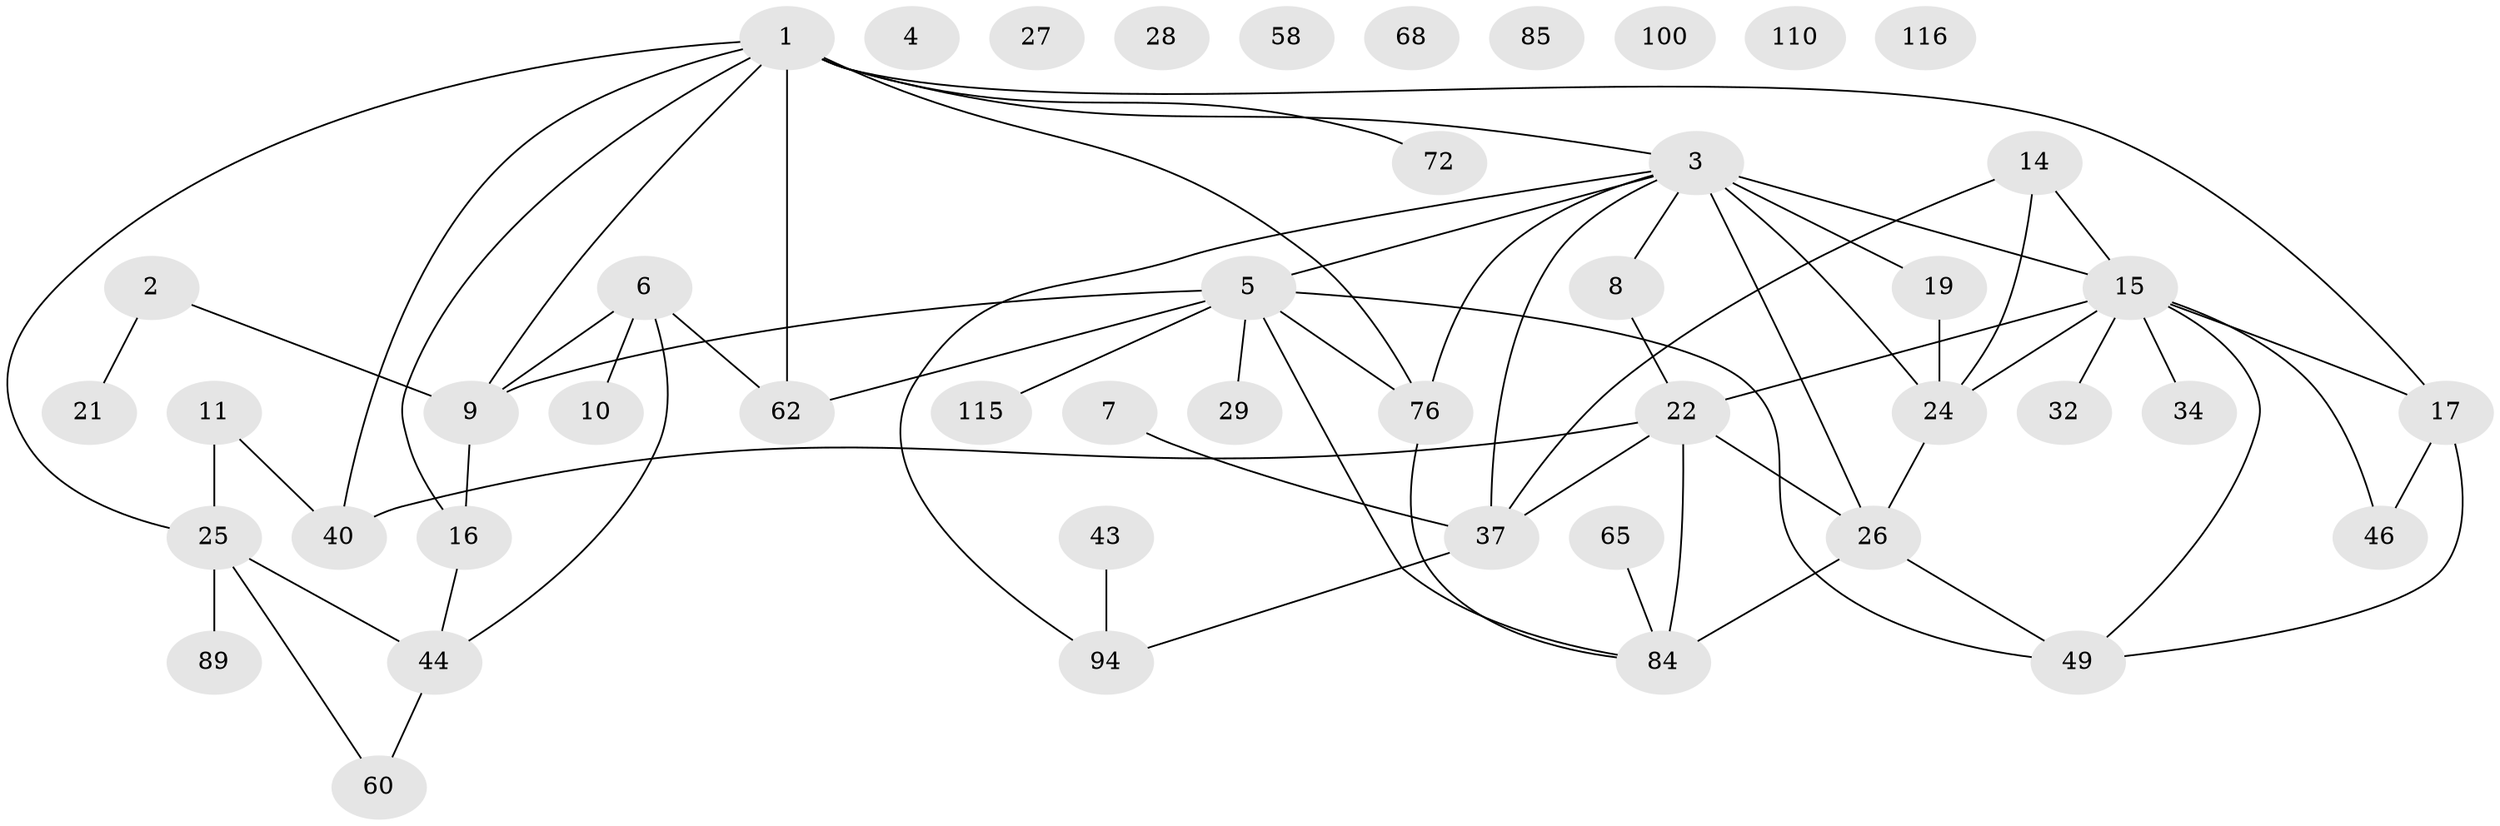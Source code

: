 // original degree distribution, {4: 0.2033898305084746, 3: 0.2288135593220339, 0: 0.07627118644067797, 2: 0.288135593220339, 1: 0.16101694915254236, 7: 0.00847457627118644, 5: 0.025423728813559324, 6: 0.00847457627118644}
// Generated by graph-tools (version 1.1) at 2025/16/03/04/25 18:16:41]
// undirected, 47 vertices, 65 edges
graph export_dot {
graph [start="1"]
  node [color=gray90,style=filled];
  1 [super="+73+64+47"];
  2 [super="+96+13"];
  3 [super="+118+98+12"];
  4;
  5 [super="+69+23"];
  6 [super="+54+20"];
  7;
  8;
  9 [super="+61"];
  10;
  11 [super="+18"];
  14 [super="+42"];
  15 [super="+102+55+41+82"];
  16 [super="+74+35"];
  17 [super="+88"];
  19 [super="+80+99"];
  21;
  22 [super="+53+79"];
  24 [super="+31"];
  25 [super="+39+33"];
  26 [super="+52"];
  27;
  28;
  29;
  32 [super="+48+56"];
  34 [super="+38"];
  37 [super="+75+63+78"];
  40 [super="+50"];
  43;
  44 [super="+59"];
  46;
  49 [super="+112"];
  58;
  60 [super="+111"];
  62 [super="+81"];
  65 [super="+106"];
  68;
  72 [super="+91"];
  76 [super="+103"];
  84 [super="+108"];
  85;
  89;
  94 [super="+104+95"];
  100;
  110;
  115;
  116;
  1 -- 17;
  1 -- 3;
  1 -- 72;
  1 -- 62;
  1 -- 40;
  1 -- 9;
  1 -- 76;
  1 -- 25;
  1 -- 16;
  2 -- 9;
  2 -- 21;
  3 -- 8;
  3 -- 15 [weight=3];
  3 -- 5 [weight=2];
  3 -- 94;
  3 -- 37;
  3 -- 76;
  3 -- 24;
  3 -- 19 [weight=2];
  3 -- 26;
  5 -- 76;
  5 -- 84;
  5 -- 9;
  5 -- 49;
  5 -- 115;
  5 -- 29;
  5 -- 62;
  6 -- 62;
  6 -- 9;
  6 -- 10;
  6 -- 44;
  7 -- 37;
  8 -- 22;
  9 -- 16;
  11 -- 40;
  11 -- 25;
  14 -- 24;
  14 -- 37;
  14 -- 15;
  15 -- 24;
  15 -- 34;
  15 -- 46;
  15 -- 17;
  15 -- 32;
  15 -- 49;
  15 -- 22;
  16 -- 44;
  17 -- 46;
  17 -- 49;
  19 -- 24;
  22 -- 37 [weight=2];
  22 -- 84 [weight=2];
  22 -- 26;
  22 -- 40 [weight=2];
  24 -- 26;
  25 -- 89;
  25 -- 44;
  25 -- 60;
  26 -- 84;
  26 -- 49;
  37 -- 94;
  43 -- 94;
  44 -- 60;
  65 -- 84;
  76 -- 84;
}
